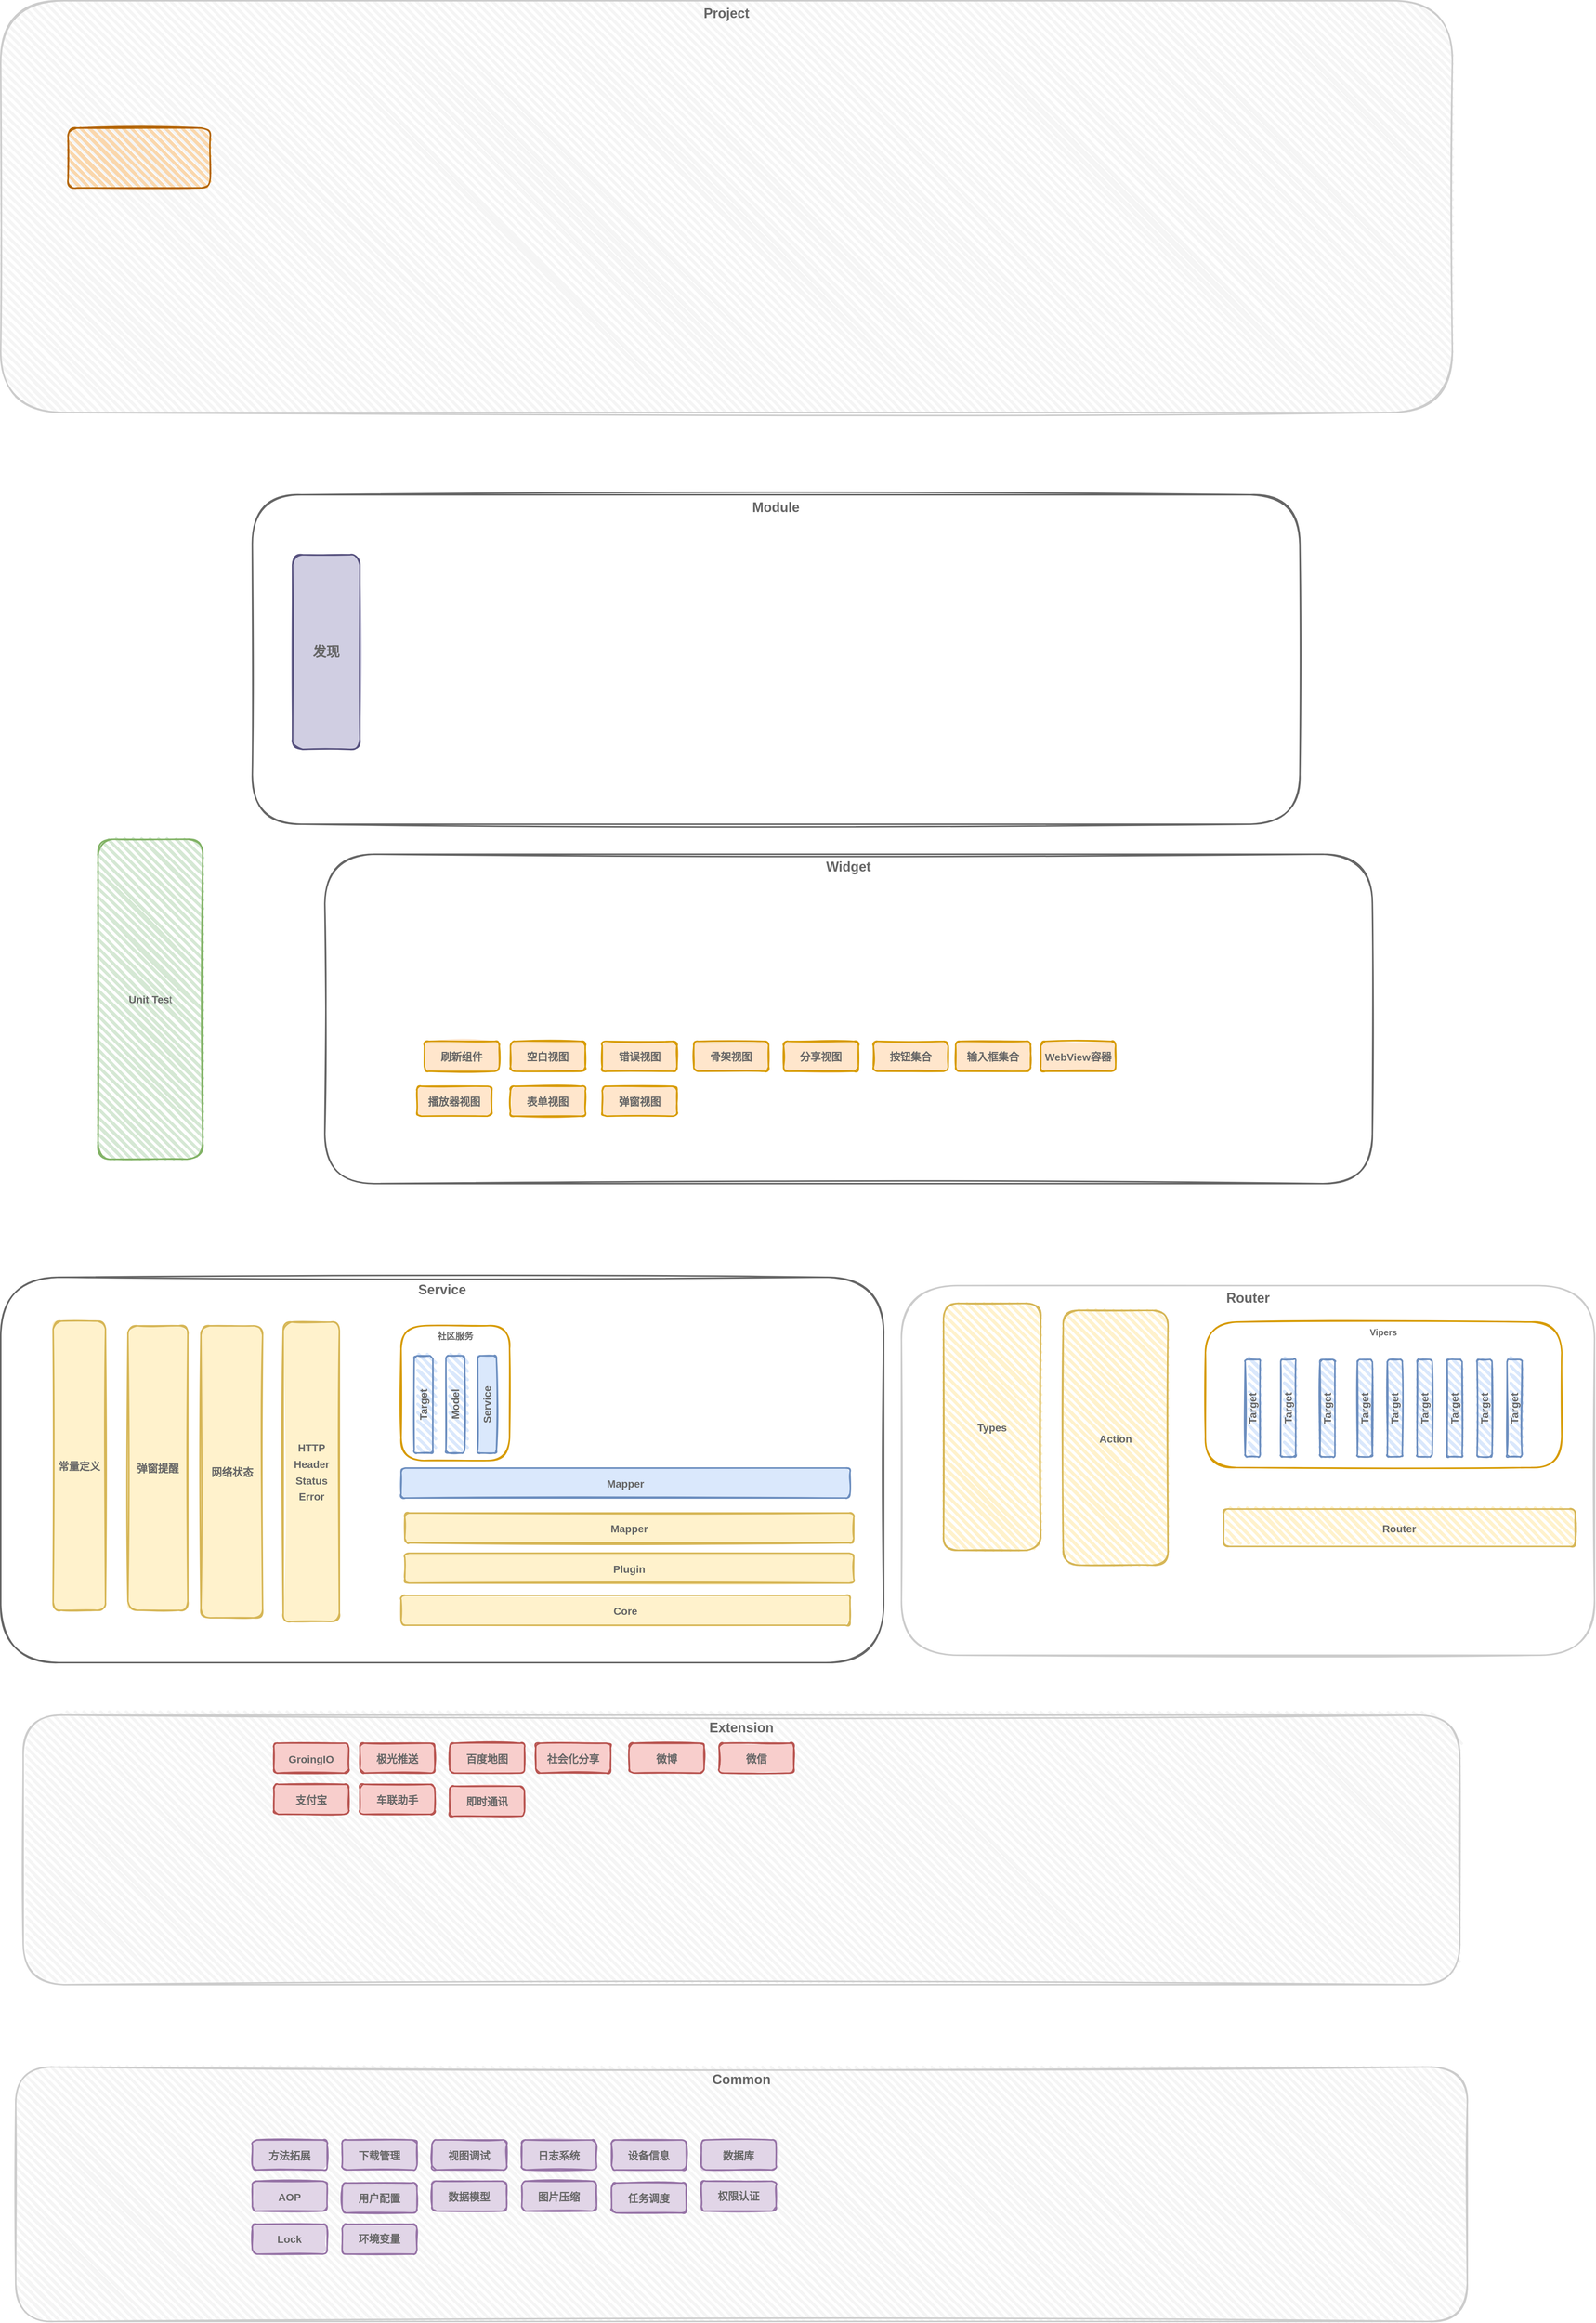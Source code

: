 <mxfile version="13.10.3" type="github">
  <diagram id="LzC7ekAIBzmgdOxqZEMj" name="Page-1">
    <mxGraphModel dx="2951" dy="1613" grid="1" gridSize="10" guides="1" tooltips="1" connect="1" arrows="1" fold="1" page="1" pageScale="1" pageWidth="2339" pageHeight="3300" math="0" shadow="0">
      <root>
        <mxCell id="0" />
        <mxCell id="1" parent="0" />
        <mxCell id="0ocmr3XgfWz1kHQLtZ8I-95" value="&lt;font color=&quot;#666666&quot;&gt;&lt;b&gt;&lt;font style=&quot;font-size: 18px&quot;&gt;Module&lt;/font&gt;&lt;br&gt;&lt;/b&gt;&lt;/font&gt;" style="rounded=1;whiteSpace=wrap;html=1;strokeWidth=2;fillWeight=4;hachureGap=8;hachureAngle=45;sketch=1;verticalAlign=top;strokeColor=#666666;gradientColor=#b3b3b3;fillColor=none;" vertex="1" parent="1">
          <mxGeometry x="456.25" y="700" width="1400" height="440" as="geometry" />
        </mxCell>
        <mxCell id="0ocmr3XgfWz1kHQLtZ8I-61" value="&lt;font color=&quot;#666666&quot;&gt;&lt;b&gt;&lt;font style=&quot;font-size: 18px&quot;&gt;Router&lt;/font&gt;&lt;br&gt;&lt;/b&gt;&lt;/font&gt;" style="rounded=1;whiteSpace=wrap;html=1;strokeWidth=2;fillWeight=4;hachureGap=8;hachureAngle=45;sketch=1;verticalAlign=top;fontColor=#333333;fillColor=none;strokeColor=#CCCCCC;" vertex="1" parent="1">
          <mxGeometry x="1323.75" y="1756.25" width="926.25" height="493.75" as="geometry" />
        </mxCell>
        <mxCell id="0ocmr3XgfWz1kHQLtZ8I-12" value="&lt;font color=&quot;#666666&quot;&gt;&lt;b&gt;&lt;font style=&quot;font-size: 18px&quot;&gt;Service&lt;/font&gt;&lt;br&gt;&lt;/b&gt;&lt;/font&gt;" style="rounded=1;whiteSpace=wrap;html=1;strokeWidth=2;fillWeight=4;hachureGap=8;hachureAngle=45;sketch=1;verticalAlign=top;strokeColor=#666666;fontColor=#333333;fillColor=none;" vertex="1" parent="1">
          <mxGeometry x="120" y="1745" width="1180" height="515" as="geometry" />
        </mxCell>
        <mxCell id="0ocmr3XgfWz1kHQLtZ8I-2" value="&lt;font color=&quot;#666666&quot; size=&quot;1&quot;&gt;&lt;b style=&quot;font-size: 18px&quot;&gt;Common&lt;/b&gt;&lt;/font&gt;" style="rounded=1;whiteSpace=wrap;html=1;strokeWidth=2;fillWeight=4;hachureGap=8;hachureAngle=45;sketch=1;verticalAlign=top;fontColor=#333333;fillColor=#f5f5f5;strokeColor=#CCCCCC;" vertex="1" parent="1">
          <mxGeometry x="140" y="2800" width="1940" height="340" as="geometry" />
        </mxCell>
        <mxCell id="5PGS94fac4Zu8GUAW_lK-9" value="&lt;h2&gt;&lt;font style=&quot;font-size: 14px&quot; color=&quot;#666666&quot;&gt;方法拓展&lt;/font&gt;&lt;/h2&gt;" style="rounded=1;whiteSpace=wrap;html=1;strokeWidth=2;fillWeight=4;hachureGap=8;hachureAngle=45;sketch=1;fillStyle=solid;fillColor=#e1d5e7;strokeColor=#9673a6;" parent="1" vertex="1">
          <mxGeometry x="456.25" y="2897.5" width="100" height="40" as="geometry" />
        </mxCell>
        <mxCell id="0ocmr3XgfWz1kHQLtZ8I-7" value="&lt;font color=&quot;#666666&quot; size=&quot;1&quot;&gt;&lt;b style=&quot;font-size: 18px&quot;&gt;Extension&lt;/b&gt;&lt;/font&gt;" style="rounded=1;whiteSpace=wrap;html=1;strokeWidth=2;fillWeight=4;hachureGap=8;hachureAngle=45;sketch=1;verticalAlign=top;fontColor=#333333;fillColor=#f5f5f5;strokeColor=#CCCCCC;" vertex="1" parent="1">
          <mxGeometry x="150" y="2330" width="1920" height="360" as="geometry" />
        </mxCell>
        <mxCell id="0ocmr3XgfWz1kHQLtZ8I-8" value="&lt;h2&gt;&lt;font style=&quot;font-size: 14px&quot; color=&quot;#666666&quot;&gt;GroingIO&lt;/font&gt;&lt;/h2&gt;" style="rounded=1;whiteSpace=wrap;html=1;strokeWidth=2;fillWeight=4;hachureGap=8;hachureAngle=45;sketch=1;fillStyle=solid;fillColor=#f8cecc;strokeColor=#b85450;" vertex="1" parent="1">
          <mxGeometry x="485" y="2367.5" width="100" height="40" as="geometry" />
        </mxCell>
        <mxCell id="0ocmr3XgfWz1kHQLtZ8I-13" value="&lt;h2&gt;&lt;font style=&quot;font-size: 14px&quot; color=&quot;#666666&quot;&gt;Core&lt;/font&gt;&lt;/h2&gt;" style="rounded=1;whiteSpace=wrap;html=1;strokeWidth=2;fillWeight=4;hachureGap=8;hachureAngle=45;sketch=1;fillStyle=solid;fillColor=#fff2cc;strokeColor=#d6b656;" vertex="1" parent="1">
          <mxGeometry x="655" y="2170" width="600" height="40" as="geometry" />
        </mxCell>
        <mxCell id="0ocmr3XgfWz1kHQLtZ8I-16" value="&lt;font style=&quot;font-size: 14px&quot; color=&quot;#666666&quot;&gt;&lt;b&gt;Unit Tes&lt;/b&gt;t&lt;/font&gt;" style="rounded=1;whiteSpace=wrap;html=1;strokeWidth=2;fillWeight=4;hachureGap=8;hachureAngle=45;fillColor=#d5e8d4;sketch=1;strokeColor=#82b366;glass=0;" vertex="1" parent="1">
          <mxGeometry x="250" y="1160" width="140" height="427.5" as="geometry" />
        </mxCell>
        <mxCell id="0ocmr3XgfWz1kHQLtZ8I-17" value="&lt;font color=&quot;#666666&quot;&gt;&lt;b&gt;&lt;font style=&quot;font-size: 18px&quot;&gt;Widget&lt;/font&gt;&lt;br&gt;&lt;/b&gt;&lt;/font&gt;" style="rounded=1;whiteSpace=wrap;html=1;strokeWidth=2;fillWeight=4;hachureGap=8;hachureAngle=45;sketch=1;verticalAlign=top;strokeColor=#666666;gradientColor=#b3b3b3;fillColor=none;" vertex="1" parent="1">
          <mxGeometry x="553.12" y="1180" width="1400" height="440" as="geometry" />
        </mxCell>
        <mxCell id="0ocmr3XgfWz1kHQLtZ8I-18" value="&lt;h2&gt;&lt;font color=&quot;#666666&quot;&gt;&lt;span style=&quot;font-size: 14px&quot;&gt;刷新组件&lt;/span&gt;&lt;/font&gt;&lt;/h2&gt;" style="rounded=1;whiteSpace=wrap;html=1;strokeWidth=2;fillWeight=4;hachureGap=8;hachureAngle=45;sketch=1;fillStyle=solid;fillColor=#ffe6cc;strokeColor=#d79b00;" vertex="1" parent="1">
          <mxGeometry x="686.25" y="1430" width="100" height="40" as="geometry" />
        </mxCell>
        <mxCell id="0ocmr3XgfWz1kHQLtZ8I-20" value="&lt;h2&gt;&lt;font color=&quot;#666666&quot;&gt;&lt;span style=&quot;font-size: 14px&quot;&gt;下载管理&lt;/span&gt;&lt;/font&gt;&lt;/h2&gt;" style="rounded=1;whiteSpace=wrap;html=1;strokeWidth=2;fillWeight=4;hachureGap=8;hachureAngle=45;sketch=1;fillStyle=solid;fillColor=#e1d5e7;strokeColor=#9673a6;" vertex="1" parent="1">
          <mxGeometry x="576.25" y="2897.5" width="100" height="40" as="geometry" />
        </mxCell>
        <mxCell id="0ocmr3XgfWz1kHQLtZ8I-21" value="&lt;h2&gt;&lt;font color=&quot;#666666&quot;&gt;&lt;span style=&quot;font-size: 14px&quot;&gt;视图调试&lt;/span&gt;&lt;/font&gt;&lt;/h2&gt;" style="rounded=1;whiteSpace=wrap;html=1;strokeWidth=2;fillWeight=4;hachureGap=8;hachureAngle=45;sketch=1;fillStyle=solid;fillColor=#e1d5e7;strokeColor=#9673a6;" vertex="1" parent="1">
          <mxGeometry x="696.25" y="2897.5" width="100" height="40" as="geometry" />
        </mxCell>
        <mxCell id="0ocmr3XgfWz1kHQLtZ8I-22" value="&lt;h2&gt;&lt;font color=&quot;#666666&quot;&gt;&lt;span style=&quot;font-size: 14px&quot;&gt;日志系统&lt;/span&gt;&lt;/font&gt;&lt;/h2&gt;" style="rounded=1;whiteSpace=wrap;html=1;strokeWidth=2;fillWeight=4;hachureGap=8;hachureAngle=45;sketch=1;fillStyle=solid;fillColor=#e1d5e7;strokeColor=#9673a6;" vertex="1" parent="1">
          <mxGeometry x="816.25" y="2897.5" width="100" height="40" as="geometry" />
        </mxCell>
        <mxCell id="0ocmr3XgfWz1kHQLtZ8I-23" value="&lt;h2&gt;&lt;font color=&quot;#666666&quot;&gt;&lt;span style=&quot;font-size: 14px&quot;&gt;设备信息&lt;/span&gt;&lt;/font&gt;&lt;/h2&gt;" style="rounded=1;whiteSpace=wrap;html=1;strokeWidth=2;fillWeight=4;hachureGap=8;hachureAngle=45;sketch=1;fillStyle=solid;fillColor=#e1d5e7;strokeColor=#9673a6;" vertex="1" parent="1">
          <mxGeometry x="936.25" y="2897.5" width="100" height="40" as="geometry" />
        </mxCell>
        <mxCell id="0ocmr3XgfWz1kHQLtZ8I-24" value="&lt;h2&gt;&lt;font color=&quot;#666666&quot;&gt;&lt;span style=&quot;font-size: 14px&quot;&gt;数据库&lt;/span&gt;&lt;/font&gt;&lt;/h2&gt;" style="rounded=1;whiteSpace=wrap;html=1;strokeWidth=2;fillWeight=4;hachureGap=8;hachureAngle=45;sketch=1;fillStyle=solid;fillColor=#e1d5e7;strokeColor=#9673a6;" vertex="1" parent="1">
          <mxGeometry x="1056.25" y="2897.5" width="100" height="40" as="geometry" />
        </mxCell>
        <mxCell id="0ocmr3XgfWz1kHQLtZ8I-25" value="&lt;h2&gt;&lt;font color=&quot;#666666&quot;&gt;&lt;span style=&quot;font-size: 14px&quot;&gt;AOP&lt;/span&gt;&lt;/font&gt;&lt;/h2&gt;" style="rounded=1;whiteSpace=wrap;html=1;strokeWidth=2;fillWeight=4;hachureGap=8;hachureAngle=45;sketch=1;fillStyle=solid;fillColor=#e1d5e7;strokeColor=#9673a6;" vertex="1" parent="1">
          <mxGeometry x="456.25" y="2952.5" width="100" height="40" as="geometry" />
        </mxCell>
        <mxCell id="0ocmr3XgfWz1kHQLtZ8I-27" value="&lt;h2&gt;&lt;font color=&quot;#666666&quot;&gt;&lt;span style=&quot;font-size: 14px&quot;&gt;用户配置&lt;/span&gt;&lt;/font&gt;&lt;/h2&gt;" style="rounded=1;whiteSpace=wrap;html=1;strokeWidth=2;fillWeight=4;hachureGap=8;hachureAngle=45;sketch=1;fillStyle=solid;fillColor=#e1d5e7;strokeColor=#9673a6;" vertex="1" parent="1">
          <mxGeometry x="576.25" y="2955" width="100" height="40" as="geometry" />
        </mxCell>
        <mxCell id="0ocmr3XgfWz1kHQLtZ8I-28" value="&lt;h2&gt;&lt;font color=&quot;#666666&quot;&gt;&lt;span style=&quot;font-size: 14px&quot;&gt;数据模型&lt;/span&gt;&lt;/font&gt;&lt;/h2&gt;" style="rounded=1;whiteSpace=wrap;html=1;strokeWidth=2;fillWeight=4;hachureGap=8;hachureAngle=45;sketch=1;fillStyle=solid;fillColor=#e1d5e7;strokeColor=#9673a6;" vertex="1" parent="1">
          <mxGeometry x="696.25" y="2952.5" width="100" height="40" as="geometry" />
        </mxCell>
        <mxCell id="0ocmr3XgfWz1kHQLtZ8I-29" value="&lt;h2&gt;&lt;font color=&quot;#666666&quot;&gt;&lt;span style=&quot;font-size: 14px&quot;&gt;图片压缩&lt;/span&gt;&lt;/font&gt;&lt;/h2&gt;" style="rounded=1;whiteSpace=wrap;html=1;strokeWidth=2;fillWeight=4;hachureGap=8;hachureAngle=45;sketch=1;fillStyle=solid;fillColor=#e1d5e7;strokeColor=#9673a6;" vertex="1" parent="1">
          <mxGeometry x="816.25" y="2952.5" width="100" height="40" as="geometry" />
        </mxCell>
        <mxCell id="0ocmr3XgfWz1kHQLtZ8I-33" value="&lt;h2&gt;&lt;font color=&quot;#666666&quot;&gt;&lt;span style=&quot;font-size: 14px&quot;&gt;任务调度&lt;/span&gt;&lt;/font&gt;&lt;/h2&gt;" style="rounded=1;whiteSpace=wrap;html=1;strokeWidth=2;fillWeight=4;hachureGap=8;hachureAngle=45;sketch=1;fillStyle=solid;fillColor=#e1d5e7;strokeColor=#9673a6;" vertex="1" parent="1">
          <mxGeometry x="936.25" y="2955" width="100" height="40" as="geometry" />
        </mxCell>
        <mxCell id="0ocmr3XgfWz1kHQLtZ8I-34" value="&lt;font color=&quot;#666666&quot;&gt;&lt;span style=&quot;font-size: 14px&quot;&gt;权限认证&lt;/span&gt;&lt;/font&gt;" style="rounded=1;whiteSpace=wrap;html=1;strokeWidth=2;fillWeight=4;hachureGap=8;hachureAngle=45;sketch=1;fillStyle=solid;fillColor=#e1d5e7;strokeColor=#9673a6;fontStyle=1" vertex="1" parent="1">
          <mxGeometry x="1056.25" y="2952.5" width="100" height="40" as="geometry" />
        </mxCell>
        <mxCell id="0ocmr3XgfWz1kHQLtZ8I-35" value="&lt;font color=&quot;#666666&quot;&gt;&lt;span style=&quot;font-size: 14px&quot;&gt;Lock&lt;/span&gt;&lt;/font&gt;" style="rounded=1;whiteSpace=wrap;html=1;strokeWidth=2;fillWeight=4;hachureGap=8;hachureAngle=45;sketch=1;fillStyle=solid;fillColor=#e1d5e7;strokeColor=#9673a6;fontStyle=1" vertex="1" parent="1">
          <mxGeometry x="456.25" y="3010" width="100" height="40" as="geometry" />
        </mxCell>
        <mxCell id="0ocmr3XgfWz1kHQLtZ8I-36" value="&lt;font color=&quot;#666666&quot;&gt;&lt;span style=&quot;font-size: 14px&quot;&gt;环境变量&lt;/span&gt;&lt;/font&gt;" style="rounded=1;whiteSpace=wrap;html=1;strokeWidth=2;fillWeight=4;hachureGap=8;hachureAngle=45;sketch=1;fillStyle=solid;fillColor=#e1d5e7;strokeColor=#9673a6;fontStyle=1" vertex="1" parent="1">
          <mxGeometry x="576.25" y="3010" width="100" height="40" as="geometry" />
        </mxCell>
        <mxCell id="0ocmr3XgfWz1kHQLtZ8I-37" value="&lt;h2&gt;&lt;font color=&quot;#666666&quot;&gt;&lt;span style=&quot;font-size: 14px&quot;&gt;极光推送&lt;/span&gt;&lt;/font&gt;&lt;/h2&gt;" style="rounded=1;whiteSpace=wrap;html=1;strokeWidth=2;fillWeight=4;hachureGap=8;hachureAngle=45;sketch=1;fillStyle=solid;fillColor=#f8cecc;strokeColor=#b85450;" vertex="1" parent="1">
          <mxGeometry x="600" y="2367.5" width="100" height="40" as="geometry" />
        </mxCell>
        <mxCell id="0ocmr3XgfWz1kHQLtZ8I-38" value="&lt;h2&gt;&lt;font color=&quot;#666666&quot;&gt;&lt;span style=&quot;font-size: 14px&quot;&gt;百度地图&lt;/span&gt;&lt;/font&gt;&lt;/h2&gt;" style="rounded=1;whiteSpace=wrap;html=1;strokeWidth=2;fillWeight=4;hachureGap=8;hachureAngle=45;sketch=1;fillStyle=solid;fillColor=#f8cecc;strokeColor=#b85450;" vertex="1" parent="1">
          <mxGeometry x="720" y="2367.5" width="100" height="40" as="geometry" />
        </mxCell>
        <mxCell id="0ocmr3XgfWz1kHQLtZ8I-39" value="&lt;h2&gt;&lt;font color=&quot;#666666&quot;&gt;&lt;span style=&quot;font-size: 14px&quot;&gt;社会化分享&lt;/span&gt;&lt;/font&gt;&lt;/h2&gt;" style="rounded=1;whiteSpace=wrap;html=1;strokeWidth=2;fillWeight=4;hachureGap=8;hachureAngle=45;sketch=1;fillStyle=solid;fillColor=#f8cecc;strokeColor=#b85450;" vertex="1" parent="1">
          <mxGeometry x="835" y="2367.5" width="100" height="40" as="geometry" />
        </mxCell>
        <mxCell id="0ocmr3XgfWz1kHQLtZ8I-40" value="&lt;h2&gt;&lt;font color=&quot;#666666&quot;&gt;&lt;span style=&quot;font-size: 14px&quot;&gt;微博&lt;/span&gt;&lt;/font&gt;&lt;/h2&gt;" style="rounded=1;whiteSpace=wrap;html=1;strokeWidth=2;fillWeight=4;hachureGap=8;hachureAngle=45;sketch=1;fillStyle=solid;fillColor=#f8cecc;strokeColor=#b85450;" vertex="1" parent="1">
          <mxGeometry x="960" y="2367.5" width="100" height="40" as="geometry" />
        </mxCell>
        <mxCell id="0ocmr3XgfWz1kHQLtZ8I-41" value="&lt;h2&gt;&lt;font color=&quot;#666666&quot;&gt;&lt;span style=&quot;font-size: 14px&quot;&gt;微信&lt;/span&gt;&lt;/font&gt;&lt;/h2&gt;" style="rounded=1;whiteSpace=wrap;html=1;strokeWidth=2;fillWeight=4;hachureGap=8;hachureAngle=45;sketch=1;fillStyle=solid;fillColor=#f8cecc;strokeColor=#b85450;" vertex="1" parent="1">
          <mxGeometry x="1080" y="2367.5" width="100" height="40" as="geometry" />
        </mxCell>
        <mxCell id="0ocmr3XgfWz1kHQLtZ8I-42" value="&lt;h2&gt;&lt;font color=&quot;#666666&quot;&gt;&lt;span style=&quot;font-size: 14px&quot;&gt;支付宝&lt;/span&gt;&lt;/font&gt;&lt;/h2&gt;" style="rounded=1;whiteSpace=wrap;html=1;strokeWidth=2;fillWeight=4;hachureGap=8;hachureAngle=45;sketch=1;fillStyle=solid;fillColor=#f8cecc;strokeColor=#b85450;" vertex="1" parent="1">
          <mxGeometry x="485" y="2422.5" width="100" height="40" as="geometry" />
        </mxCell>
        <mxCell id="0ocmr3XgfWz1kHQLtZ8I-43" value="&lt;h2&gt;&lt;font color=&quot;#666666&quot;&gt;&lt;span style=&quot;font-size: 14px&quot;&gt;车联助手&lt;/span&gt;&lt;/font&gt;&lt;/h2&gt;" style="rounded=1;whiteSpace=wrap;html=1;strokeWidth=2;fillWeight=4;hachureGap=8;hachureAngle=45;sketch=1;fillStyle=solid;fillColor=#f8cecc;strokeColor=#b85450;" vertex="1" parent="1">
          <mxGeometry x="600" y="2422.5" width="100" height="40" as="geometry" />
        </mxCell>
        <mxCell id="0ocmr3XgfWz1kHQLtZ8I-44" value="&lt;h2&gt;&lt;font color=&quot;#666666&quot;&gt;&lt;span style=&quot;font-size: 14px&quot;&gt;即时通讯&lt;/span&gt;&lt;/font&gt;&lt;/h2&gt;" style="rounded=1;whiteSpace=wrap;html=1;strokeWidth=2;fillWeight=4;hachureGap=8;hachureAngle=45;sketch=1;fillStyle=solid;fillColor=#f8cecc;strokeColor=#b85450;" vertex="1" parent="1">
          <mxGeometry x="720" y="2425" width="100" height="40" as="geometry" />
        </mxCell>
        <mxCell id="0ocmr3XgfWz1kHQLtZ8I-46" value="&lt;h2&gt;&lt;font style=&quot;font-size: 14px&quot; color=&quot;#666666&quot;&gt;Mapper&lt;/font&gt;&lt;/h2&gt;" style="rounded=1;whiteSpace=wrap;html=1;strokeWidth=2;fillWeight=4;hachureGap=8;hachureAngle=45;sketch=1;fillStyle=solid;fillColor=#fff2cc;strokeColor=#d6b656;" vertex="1" parent="1">
          <mxGeometry x="660" y="2060" width="600" height="40" as="geometry" />
        </mxCell>
        <mxCell id="0ocmr3XgfWz1kHQLtZ8I-48" value="&lt;h2&gt;&lt;font color=&quot;#666666&quot;&gt;&lt;span style=&quot;font-size: 14px&quot;&gt;常量定义&lt;/span&gt;&lt;/font&gt;&lt;/h2&gt;" style="rounded=1;whiteSpace=wrap;html=1;strokeWidth=2;fillWeight=4;hachureGap=8;hachureAngle=45;sketch=1;fillStyle=solid;fillColor=#fff2cc;strokeColor=#d6b656;" vertex="1" parent="1">
          <mxGeometry x="190" y="1803.75" width="70" height="386.25" as="geometry" />
        </mxCell>
        <mxCell id="0ocmr3XgfWz1kHQLtZ8I-49" value="&lt;h2&gt;&lt;font color=&quot;#666666&quot;&gt;&lt;span style=&quot;font-size: 14px&quot;&gt;弹窗提醒&lt;/span&gt;&lt;/font&gt;&lt;/h2&gt;" style="rounded=1;whiteSpace=wrap;html=1;strokeWidth=2;fillWeight=4;hachureGap=8;hachureAngle=45;sketch=1;fillStyle=solid;fillColor=#fff2cc;strokeColor=#d6b656;" vertex="1" parent="1">
          <mxGeometry x="290" y="1810" width="80" height="380" as="geometry" />
        </mxCell>
        <mxCell id="0ocmr3XgfWz1kHQLtZ8I-50" value="&lt;h2&gt;&lt;font style=&quot;font-size: 14px&quot; color=&quot;#666666&quot;&gt;网络状态&lt;/font&gt;&lt;/h2&gt;" style="rounded=1;whiteSpace=wrap;html=1;strokeWidth=2;fillWeight=4;hachureGap=8;hachureAngle=45;sketch=1;fillStyle=solid;fillColor=#fff2cc;strokeColor=#d6b656;" vertex="1" parent="1">
          <mxGeometry x="387.5" y="1810" width="82.5" height="390" as="geometry" />
        </mxCell>
        <mxCell id="0ocmr3XgfWz1kHQLtZ8I-51" value="&lt;h2&gt;&lt;font style=&quot;font-size: 14px&quot; color=&quot;#666666&quot;&gt;HTTP&lt;br&gt;Header&lt;br&gt;Status&lt;br&gt;Error&lt;/font&gt;&lt;/h2&gt;" style="rounded=1;whiteSpace=wrap;html=1;strokeWidth=2;fillWeight=4;hachureGap=8;hachureAngle=45;sketch=1;fillStyle=solid;fillColor=#fff2cc;strokeColor=#d6b656;" vertex="1" parent="1">
          <mxGeometry x="497.5" y="1805" width="75" height="400" as="geometry" />
        </mxCell>
        <mxCell id="0ocmr3XgfWz1kHQLtZ8I-52" value="&lt;h2&gt;&lt;font style=&quot;font-size: 14px&quot; color=&quot;#666666&quot;&gt;Plugin&lt;/font&gt;&lt;/h2&gt;" style="rounded=1;whiteSpace=wrap;html=1;strokeWidth=2;fillWeight=4;hachureGap=8;hachureAngle=45;sketch=1;fillStyle=solid;fillColor=#fff2cc;strokeColor=#d6b656;" vertex="1" parent="1">
          <mxGeometry x="660" y="2113.75" width="600" height="40" as="geometry" />
        </mxCell>
        <mxCell id="0ocmr3XgfWz1kHQLtZ8I-53" value="&lt;h2&gt;&lt;font style=&quot;font-size: 14px&quot; color=&quot;#666666&quot;&gt;Mapper&lt;/font&gt;&lt;/h2&gt;" style="rounded=1;whiteSpace=wrap;html=1;strokeWidth=2;fillWeight=4;hachureGap=8;hachureAngle=45;sketch=1;fillStyle=solid;fillColor=#dae8fc;strokeColor=#6c8ebf;" vertex="1" parent="1">
          <mxGeometry x="655" y="2000" width="600" height="40" as="geometry" />
        </mxCell>
        <mxCell id="0ocmr3XgfWz1kHQLtZ8I-54" value="&lt;font color=&quot;#666666&quot;&gt;&lt;b&gt;社区服务&lt;/b&gt;&lt;/font&gt;" style="rounded=1;whiteSpace=wrap;html=1;strokeWidth=2;fillWeight=4;hachureGap=8;hachureAngle=45;sketch=1;shadow=0;glass=0;verticalAlign=top;strokeColor=#d79b00;gradientColor=#ffa500;fillColor=none;arcSize=21;" vertex="1" parent="1">
          <mxGeometry x="655" y="1810" width="145" height="180" as="geometry" />
        </mxCell>
        <mxCell id="0ocmr3XgfWz1kHQLtZ8I-55" value="Target" style="rounded=1;whiteSpace=wrap;html=1;strokeWidth=2;fillWeight=4;hachureGap=8;hachureAngle=45;sketch=1;shadow=0;glass=0;strokeColor=#6c8ebf;fillColor=#dae8fc;fontSize=14;fontStyle=1;fontColor=#666666;horizontal=0;" vertex="1" parent="1">
          <mxGeometry x="672.5" y="1850" width="25" height="130" as="geometry" />
        </mxCell>
        <mxCell id="0ocmr3XgfWz1kHQLtZ8I-56" value="Model" style="rounded=1;whiteSpace=wrap;html=1;strokeWidth=2;fillWeight=4;hachureGap=8;hachureAngle=45;sketch=1;shadow=0;glass=0;strokeColor=#6c8ebf;fillColor=#dae8fc;fontSize=14;fontStyle=1;fontColor=#666666;horizontal=0;" vertex="1" parent="1">
          <mxGeometry x="715" y="1850" width="25" height="130" as="geometry" />
        </mxCell>
        <mxCell id="0ocmr3XgfWz1kHQLtZ8I-57" value="Service&lt;br&gt;" style="rounded=1;whiteSpace=wrap;html=1;strokeWidth=2;fillWeight=4;hachureGap=8;hachureAngle=45;sketch=1;shadow=0;glass=0;strokeColor=#6c8ebf;fillColor=#dae8fc;fontSize=14;fontStyle=1;fontColor=#666666;horizontal=0;fillStyle=solid;" vertex="1" parent="1">
          <mxGeometry x="757.5" y="1850" width="25" height="130" as="geometry" />
        </mxCell>
        <mxCell id="0ocmr3XgfWz1kHQLtZ8I-63" value="&lt;font color=&quot;#666666&quot;&gt;&lt;b&gt;Vipers&lt;br&gt;&lt;/b&gt;&lt;/font&gt;" style="rounded=1;whiteSpace=wrap;html=1;strokeWidth=2;fillWeight=4;hachureGap=8;hachureAngle=45;sketch=1;shadow=0;glass=0;verticalAlign=top;strokeColor=#d79b00;gradientColor=#ffa500;fillColor=none;arcSize=21;" vertex="1" parent="1">
          <mxGeometry x="1730" y="1805" width="476.25" height="194.38" as="geometry" />
        </mxCell>
        <mxCell id="0ocmr3XgfWz1kHQLtZ8I-64" value="Target" style="rounded=1;whiteSpace=wrap;html=1;strokeWidth=2;fillWeight=4;hachureGap=8;hachureAngle=45;sketch=1;shadow=0;glass=0;strokeColor=#6c8ebf;fillColor=#dae8fc;fontSize=14;fontStyle=1;fontColor=#666666;horizontal=0;" vertex="1" parent="1">
          <mxGeometry x="1783.12" y="1855.0" width="20" height="130" as="geometry" />
        </mxCell>
        <mxCell id="0ocmr3XgfWz1kHQLtZ8I-65" value="Target" style="rounded=1;whiteSpace=wrap;html=1;strokeWidth=2;fillWeight=4;hachureGap=8;hachureAngle=45;sketch=1;shadow=0;glass=0;strokeColor=#6c8ebf;fillColor=#dae8fc;fontSize=14;fontStyle=1;fontColor=#666666;horizontal=0;" vertex="1" parent="1">
          <mxGeometry x="1830.62" y="1855.0" width="20" height="130" as="geometry" />
        </mxCell>
        <mxCell id="0ocmr3XgfWz1kHQLtZ8I-66" value="Target" style="rounded=1;whiteSpace=wrap;html=1;strokeWidth=2;fillWeight=4;hachureGap=8;hachureAngle=45;sketch=1;shadow=0;glass=0;strokeColor=#6c8ebf;fillColor=#dae8fc;fontSize=14;fontStyle=1;fontColor=#666666;horizontal=0;" vertex="1" parent="1">
          <mxGeometry x="1883.12" y="1855.0" width="20" height="130" as="geometry" />
        </mxCell>
        <mxCell id="0ocmr3XgfWz1kHQLtZ8I-67" value="Target" style="rounded=1;whiteSpace=wrap;html=1;strokeWidth=2;fillWeight=4;hachureGap=8;hachureAngle=45;sketch=1;shadow=0;glass=0;strokeColor=#6c8ebf;fillColor=#dae8fc;fontSize=14;fontStyle=1;fontColor=#666666;horizontal=0;" vertex="1" parent="1">
          <mxGeometry x="1933.12" y="1855.0" width="20" height="130" as="geometry" />
        </mxCell>
        <mxCell id="0ocmr3XgfWz1kHQLtZ8I-68" value="Target" style="rounded=1;whiteSpace=wrap;html=1;strokeWidth=2;fillWeight=4;hachureGap=8;hachureAngle=45;sketch=1;shadow=0;glass=0;strokeColor=#6c8ebf;fillColor=#dae8fc;fontSize=14;fontStyle=1;fontColor=#666666;horizontal=0;" vertex="1" parent="1">
          <mxGeometry x="1973.12" y="1855.0" width="20" height="130" as="geometry" />
        </mxCell>
        <mxCell id="0ocmr3XgfWz1kHQLtZ8I-69" value="Target" style="rounded=1;whiteSpace=wrap;html=1;strokeWidth=2;fillWeight=4;hachureGap=8;hachureAngle=45;sketch=1;shadow=0;glass=0;strokeColor=#6c8ebf;fillColor=#dae8fc;fontSize=14;fontStyle=1;fontColor=#666666;horizontal=0;" vertex="1" parent="1">
          <mxGeometry x="2013.12" y="1855.0" width="20" height="130" as="geometry" />
        </mxCell>
        <mxCell id="0ocmr3XgfWz1kHQLtZ8I-70" value="Target" style="rounded=1;whiteSpace=wrap;html=1;strokeWidth=2;fillWeight=4;hachureGap=8;hachureAngle=45;sketch=1;shadow=0;glass=0;strokeColor=#6c8ebf;fillColor=#dae8fc;fontSize=14;fontStyle=1;fontColor=#666666;horizontal=0;" vertex="1" parent="1">
          <mxGeometry x="2053.12" y="1855.0" width="20" height="130" as="geometry" />
        </mxCell>
        <mxCell id="0ocmr3XgfWz1kHQLtZ8I-71" value="Target" style="rounded=1;whiteSpace=wrap;html=1;strokeWidth=2;fillWeight=4;hachureGap=8;hachureAngle=45;sketch=1;shadow=0;glass=0;strokeColor=#6c8ebf;fillColor=#dae8fc;fontSize=14;fontStyle=1;fontColor=#666666;horizontal=0;" vertex="1" parent="1">
          <mxGeometry x="2093.12" y="1855.0" width="20" height="130" as="geometry" />
        </mxCell>
        <mxCell id="0ocmr3XgfWz1kHQLtZ8I-72" value="Target" style="rounded=1;whiteSpace=wrap;html=1;strokeWidth=2;fillWeight=4;hachureGap=8;hachureAngle=45;sketch=1;shadow=0;glass=0;strokeColor=#6c8ebf;fillColor=#dae8fc;fontSize=14;fontStyle=1;fontColor=#666666;horizontal=0;" vertex="1" parent="1">
          <mxGeometry x="2133.12" y="1855.0" width="20" height="130" as="geometry" />
        </mxCell>
        <mxCell id="0ocmr3XgfWz1kHQLtZ8I-73" value="&lt;h2&gt;&lt;font style=&quot;font-size: 14px&quot; color=&quot;#666666&quot;&gt;Router&lt;/font&gt;&lt;/h2&gt;" style="rounded=1;whiteSpace=wrap;html=1;strokeWidth=2;fillWeight=4;hachureGap=8;hachureAngle=45;sketch=1;fillStyle=auto;fillColor=#fff2cc;strokeColor=#d6b656;" vertex="1" parent="1">
          <mxGeometry x="1754.37" y="2054.69" width="470" height="50" as="geometry" />
        </mxCell>
        <mxCell id="0ocmr3XgfWz1kHQLtZ8I-75" value="&lt;h2&gt;&lt;font style=&quot;font-size: 14px&quot; color=&quot;#666666&quot;&gt;Types&lt;/font&gt;&lt;/h2&gt;" style="rounded=1;whiteSpace=wrap;html=1;strokeWidth=2;fillWeight=4;hachureGap=8;hachureAngle=45;sketch=1;fillStyle=auto;fillColor=#fff2cc;strokeColor=#d6b656;" vertex="1" parent="1">
          <mxGeometry x="1380" y="1780" width="130" height="330" as="geometry" />
        </mxCell>
        <mxCell id="0ocmr3XgfWz1kHQLtZ8I-76" value="&lt;h2&gt;&lt;font style=&quot;font-size: 14px&quot; color=&quot;#666666&quot;&gt;Action&lt;/font&gt;&lt;/h2&gt;" style="rounded=1;whiteSpace=wrap;html=1;strokeWidth=2;fillWeight=4;hachureGap=8;hachureAngle=45;sketch=1;fillStyle=auto;fillColor=#fff2cc;strokeColor=#d6b656;" vertex="1" parent="1">
          <mxGeometry x="1540" y="1789.37" width="140" height="340.32" as="geometry" />
        </mxCell>
        <mxCell id="0ocmr3XgfWz1kHQLtZ8I-78" value="&lt;h2&gt;&lt;font color=&quot;#666666&quot;&gt;&lt;span style=&quot;font-size: 14px&quot;&gt;空白视图&lt;/span&gt;&lt;/font&gt;&lt;/h2&gt;" style="rounded=1;whiteSpace=wrap;html=1;strokeWidth=2;fillWeight=4;hachureGap=8;hachureAngle=45;sketch=1;fillStyle=solid;fillColor=#ffe6cc;strokeColor=#d79b00;" vertex="1" parent="1">
          <mxGeometry x="801.25" y="1430" width="100" height="40" as="geometry" />
        </mxCell>
        <mxCell id="0ocmr3XgfWz1kHQLtZ8I-79" value="&lt;h2&gt;&lt;font color=&quot;#666666&quot;&gt;&lt;span style=&quot;font-size: 14px&quot;&gt;错误视图&lt;/span&gt;&lt;/font&gt;&lt;/h2&gt;" style="rounded=1;whiteSpace=wrap;html=1;strokeWidth=2;fillWeight=4;hachureGap=8;hachureAngle=45;sketch=1;fillStyle=solid;fillColor=#ffe6cc;strokeColor=#d79b00;" vertex="1" parent="1">
          <mxGeometry x="923.75" y="1430" width="100" height="40" as="geometry" />
        </mxCell>
        <mxCell id="0ocmr3XgfWz1kHQLtZ8I-80" value="&lt;h2&gt;&lt;font color=&quot;#666666&quot;&gt;&lt;span style=&quot;font-size: 14px&quot;&gt;骨架视图&lt;/span&gt;&lt;/font&gt;&lt;/h2&gt;" style="rounded=1;whiteSpace=wrap;html=1;strokeWidth=2;fillWeight=4;hachureGap=8;hachureAngle=45;sketch=1;fillStyle=solid;fillColor=#ffe6cc;strokeColor=#d79b00;" vertex="1" parent="1">
          <mxGeometry x="1046.25" y="1430" width="100" height="40" as="geometry" />
        </mxCell>
        <mxCell id="0ocmr3XgfWz1kHQLtZ8I-81" value="&lt;h2&gt;&lt;font color=&quot;#666666&quot;&gt;&lt;span style=&quot;font-size: 14px&quot;&gt;分享视图&lt;/span&gt;&lt;/font&gt;&lt;/h2&gt;" style="rounded=1;whiteSpace=wrap;html=1;strokeWidth=2;fillWeight=4;hachureGap=8;hachureAngle=45;sketch=1;fillStyle=solid;fillColor=#ffe6cc;strokeColor=#d79b00;" vertex="1" parent="1">
          <mxGeometry x="1166.25" y="1430" width="100" height="40" as="geometry" />
        </mxCell>
        <mxCell id="0ocmr3XgfWz1kHQLtZ8I-82" value="&lt;h2&gt;&lt;font color=&quot;#666666&quot;&gt;&lt;span style=&quot;font-size: 14px&quot;&gt;按钮集合&lt;/span&gt;&lt;/font&gt;&lt;/h2&gt;" style="rounded=1;whiteSpace=wrap;html=1;strokeWidth=2;fillWeight=4;hachureGap=8;hachureAngle=45;sketch=1;fillStyle=solid;fillColor=#ffe6cc;strokeColor=#d79b00;" vertex="1" parent="1">
          <mxGeometry x="1286.25" y="1430" width="100" height="40" as="geometry" />
        </mxCell>
        <mxCell id="0ocmr3XgfWz1kHQLtZ8I-83" value="&lt;h2&gt;&lt;font color=&quot;#666666&quot;&gt;&lt;span style=&quot;font-size: 14px&quot;&gt;输入框集合&lt;/span&gt;&lt;/font&gt;&lt;/h2&gt;" style="rounded=1;whiteSpace=wrap;html=1;strokeWidth=2;fillWeight=4;hachureGap=8;hachureAngle=45;sketch=1;fillStyle=solid;fillColor=#ffe6cc;strokeColor=#d79b00;" vertex="1" parent="1">
          <mxGeometry x="1396.25" y="1430" width="100" height="40" as="geometry" />
        </mxCell>
        <mxCell id="0ocmr3XgfWz1kHQLtZ8I-84" value="&lt;h2&gt;&lt;font color=&quot;#666666&quot;&gt;&lt;span style=&quot;font-size: 14px&quot;&gt;WebView容器&lt;/span&gt;&lt;/font&gt;&lt;/h2&gt;" style="rounded=1;whiteSpace=wrap;html=1;strokeWidth=2;fillWeight=4;hachureGap=8;hachureAngle=45;sketch=1;fillStyle=solid;fillColor=#ffe6cc;strokeColor=#d79b00;" vertex="1" parent="1">
          <mxGeometry x="1510" y="1430" width="100" height="40" as="geometry" />
        </mxCell>
        <mxCell id="0ocmr3XgfWz1kHQLtZ8I-85" value="&lt;h2&gt;&lt;font color=&quot;#666666&quot;&gt;&lt;span style=&quot;font-size: 14px&quot;&gt;播放器视图&lt;/span&gt;&lt;/font&gt;&lt;/h2&gt;" style="rounded=1;whiteSpace=wrap;html=1;strokeWidth=2;fillWeight=4;hachureGap=8;hachureAngle=45;sketch=1;fillStyle=solid;fillColor=#ffe6cc;strokeColor=#d79b00;" vertex="1" parent="1">
          <mxGeometry x="676.25" y="1490" width="100" height="40" as="geometry" />
        </mxCell>
        <mxCell id="0ocmr3XgfWz1kHQLtZ8I-86" value="&lt;h2&gt;&lt;font color=&quot;#666666&quot;&gt;&lt;span style=&quot;font-size: 14px&quot;&gt;表单视图&lt;/span&gt;&lt;/font&gt;&lt;/h2&gt;" style="rounded=1;whiteSpace=wrap;html=1;strokeWidth=2;fillWeight=4;hachureGap=8;hachureAngle=45;sketch=1;fillStyle=solid;fillColor=#ffe6cc;strokeColor=#d79b00;" vertex="1" parent="1">
          <mxGeometry x="801.25" y="1490" width="100" height="40" as="geometry" />
        </mxCell>
        <mxCell id="0ocmr3XgfWz1kHQLtZ8I-87" value="&lt;h2&gt;&lt;font color=&quot;#666666&quot;&gt;&lt;span style=&quot;font-size: 14px&quot;&gt;弹窗视图&lt;/span&gt;&lt;/font&gt;&lt;/h2&gt;" style="rounded=1;whiteSpace=wrap;html=1;strokeWidth=2;fillWeight=4;hachureGap=8;hachureAngle=45;sketch=1;fillStyle=solid;fillColor=#ffe6cc;strokeColor=#d79b00;" vertex="1" parent="1">
          <mxGeometry x="923.75" y="1490" width="100" height="40" as="geometry" />
        </mxCell>
        <mxCell id="0ocmr3XgfWz1kHQLtZ8I-89" value="发现" style="rounded=1;whiteSpace=wrap;html=1;strokeWidth=2;fillWeight=4;hachureGap=8;hachureAngle=45;fillColor=#d0cee2;sketch=1;shadow=0;glass=0;fontSize=18;strokeColor=#56517e;fontStyle=1;fillStyle=solid;fontColor=#666666;" vertex="1" parent="1">
          <mxGeometry x="510" y="780" width="90" height="260" as="geometry" />
        </mxCell>
        <mxCell id="0ocmr3XgfWz1kHQLtZ8I-97" value="&lt;font color=&quot;#666666&quot; size=&quot;1&quot;&gt;&lt;b style=&quot;font-size: 18px&quot;&gt;Project&lt;/b&gt;&lt;/font&gt;" style="rounded=1;whiteSpace=wrap;html=1;strokeWidth=2;fillWeight=4;hachureGap=8;hachureAngle=45;sketch=1;verticalAlign=top;fontColor=#333333;fillColor=#f5f5f5;strokeColor=#CCCCCC;" vertex="1" parent="1">
          <mxGeometry x="120" y="40" width="1940" height="550" as="geometry" />
        </mxCell>
        <mxCell id="0ocmr3XgfWz1kHQLtZ8I-98" value="" style="rounded=1;whiteSpace=wrap;html=1;strokeWidth=2;fillWeight=4;hachureGap=8;hachureAngle=45;fillColor=#fad7ac;sketch=1;shadow=0;glass=0;fontSize=18;strokeColor=#b46504;" vertex="1" parent="1">
          <mxGeometry x="210" y="210" width="190" height="80" as="geometry" />
        </mxCell>
      </root>
    </mxGraphModel>
  </diagram>
</mxfile>
